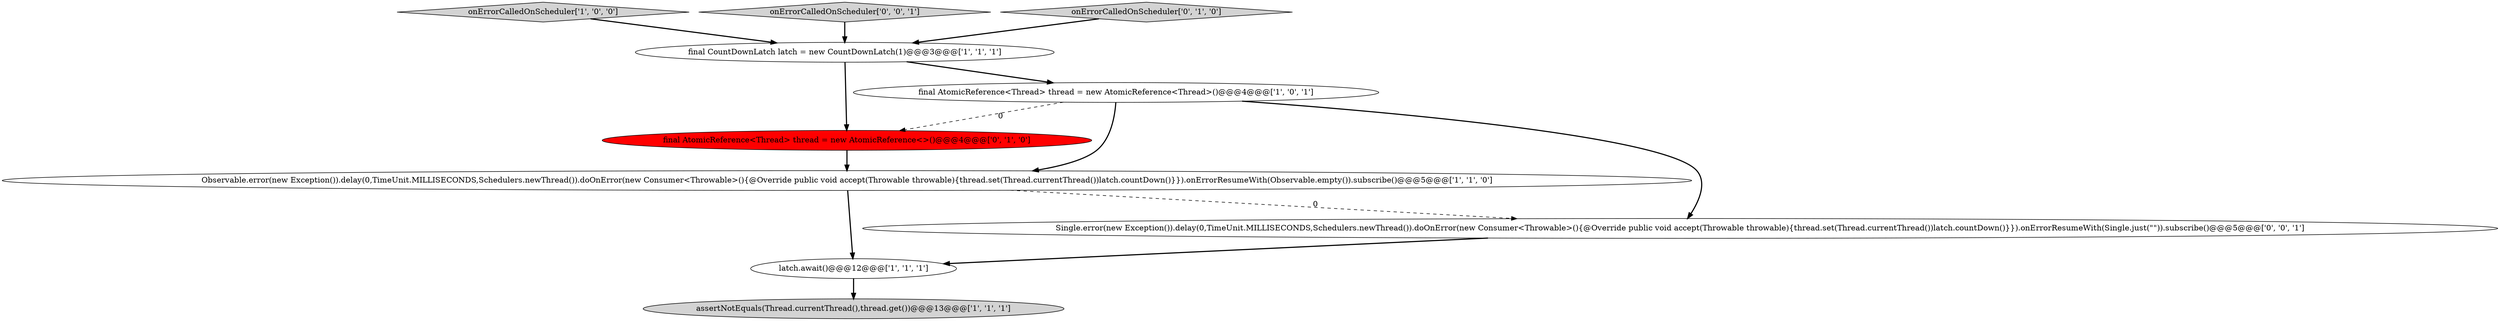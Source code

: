 digraph {
0 [style = filled, label = "final CountDownLatch latch = new CountDownLatch(1)@@@3@@@['1', '1', '1']", fillcolor = white, shape = ellipse image = "AAA0AAABBB1BBB"];
6 [style = filled, label = "final AtomicReference<Thread> thread = new AtomicReference<>()@@@4@@@['0', '1', '0']", fillcolor = red, shape = ellipse image = "AAA1AAABBB2BBB"];
3 [style = filled, label = "Observable.error(new Exception()).delay(0,TimeUnit.MILLISECONDS,Schedulers.newThread()).doOnError(new Consumer<Throwable>(){@Override public void accept(Throwable throwable){thread.set(Thread.currentThread())latch.countDown()}}).onErrorResumeWith(Observable.empty()).subscribe()@@@5@@@['1', '1', '0']", fillcolor = white, shape = ellipse image = "AAA0AAABBB1BBB"];
2 [style = filled, label = "onErrorCalledOnScheduler['1', '0', '0']", fillcolor = lightgray, shape = diamond image = "AAA0AAABBB1BBB"];
1 [style = filled, label = "latch.await()@@@12@@@['1', '1', '1']", fillcolor = white, shape = ellipse image = "AAA0AAABBB1BBB"];
5 [style = filled, label = "final AtomicReference<Thread> thread = new AtomicReference<Thread>()@@@4@@@['1', '0', '1']", fillcolor = white, shape = ellipse image = "AAA0AAABBB1BBB"];
8 [style = filled, label = "Single.error(new Exception()).delay(0,TimeUnit.MILLISECONDS,Schedulers.newThread()).doOnError(new Consumer<Throwable>(){@Override public void accept(Throwable throwable){thread.set(Thread.currentThread())latch.countDown()}}).onErrorResumeWith(Single.just(\"\")).subscribe()@@@5@@@['0', '0', '1']", fillcolor = white, shape = ellipse image = "AAA0AAABBB3BBB"];
9 [style = filled, label = "onErrorCalledOnScheduler['0', '0', '1']", fillcolor = lightgray, shape = diamond image = "AAA0AAABBB3BBB"];
4 [style = filled, label = "assertNotEquals(Thread.currentThread(),thread.get())@@@13@@@['1', '1', '1']", fillcolor = lightgray, shape = ellipse image = "AAA0AAABBB1BBB"];
7 [style = filled, label = "onErrorCalledOnScheduler['0', '1', '0']", fillcolor = lightgray, shape = diamond image = "AAA0AAABBB2BBB"];
5->3 [style = bold, label=""];
8->1 [style = bold, label=""];
6->3 [style = bold, label=""];
5->8 [style = bold, label=""];
3->8 [style = dashed, label="0"];
1->4 [style = bold, label=""];
2->0 [style = bold, label=""];
7->0 [style = bold, label=""];
9->0 [style = bold, label=""];
5->6 [style = dashed, label="0"];
3->1 [style = bold, label=""];
0->6 [style = bold, label=""];
0->5 [style = bold, label=""];
}
